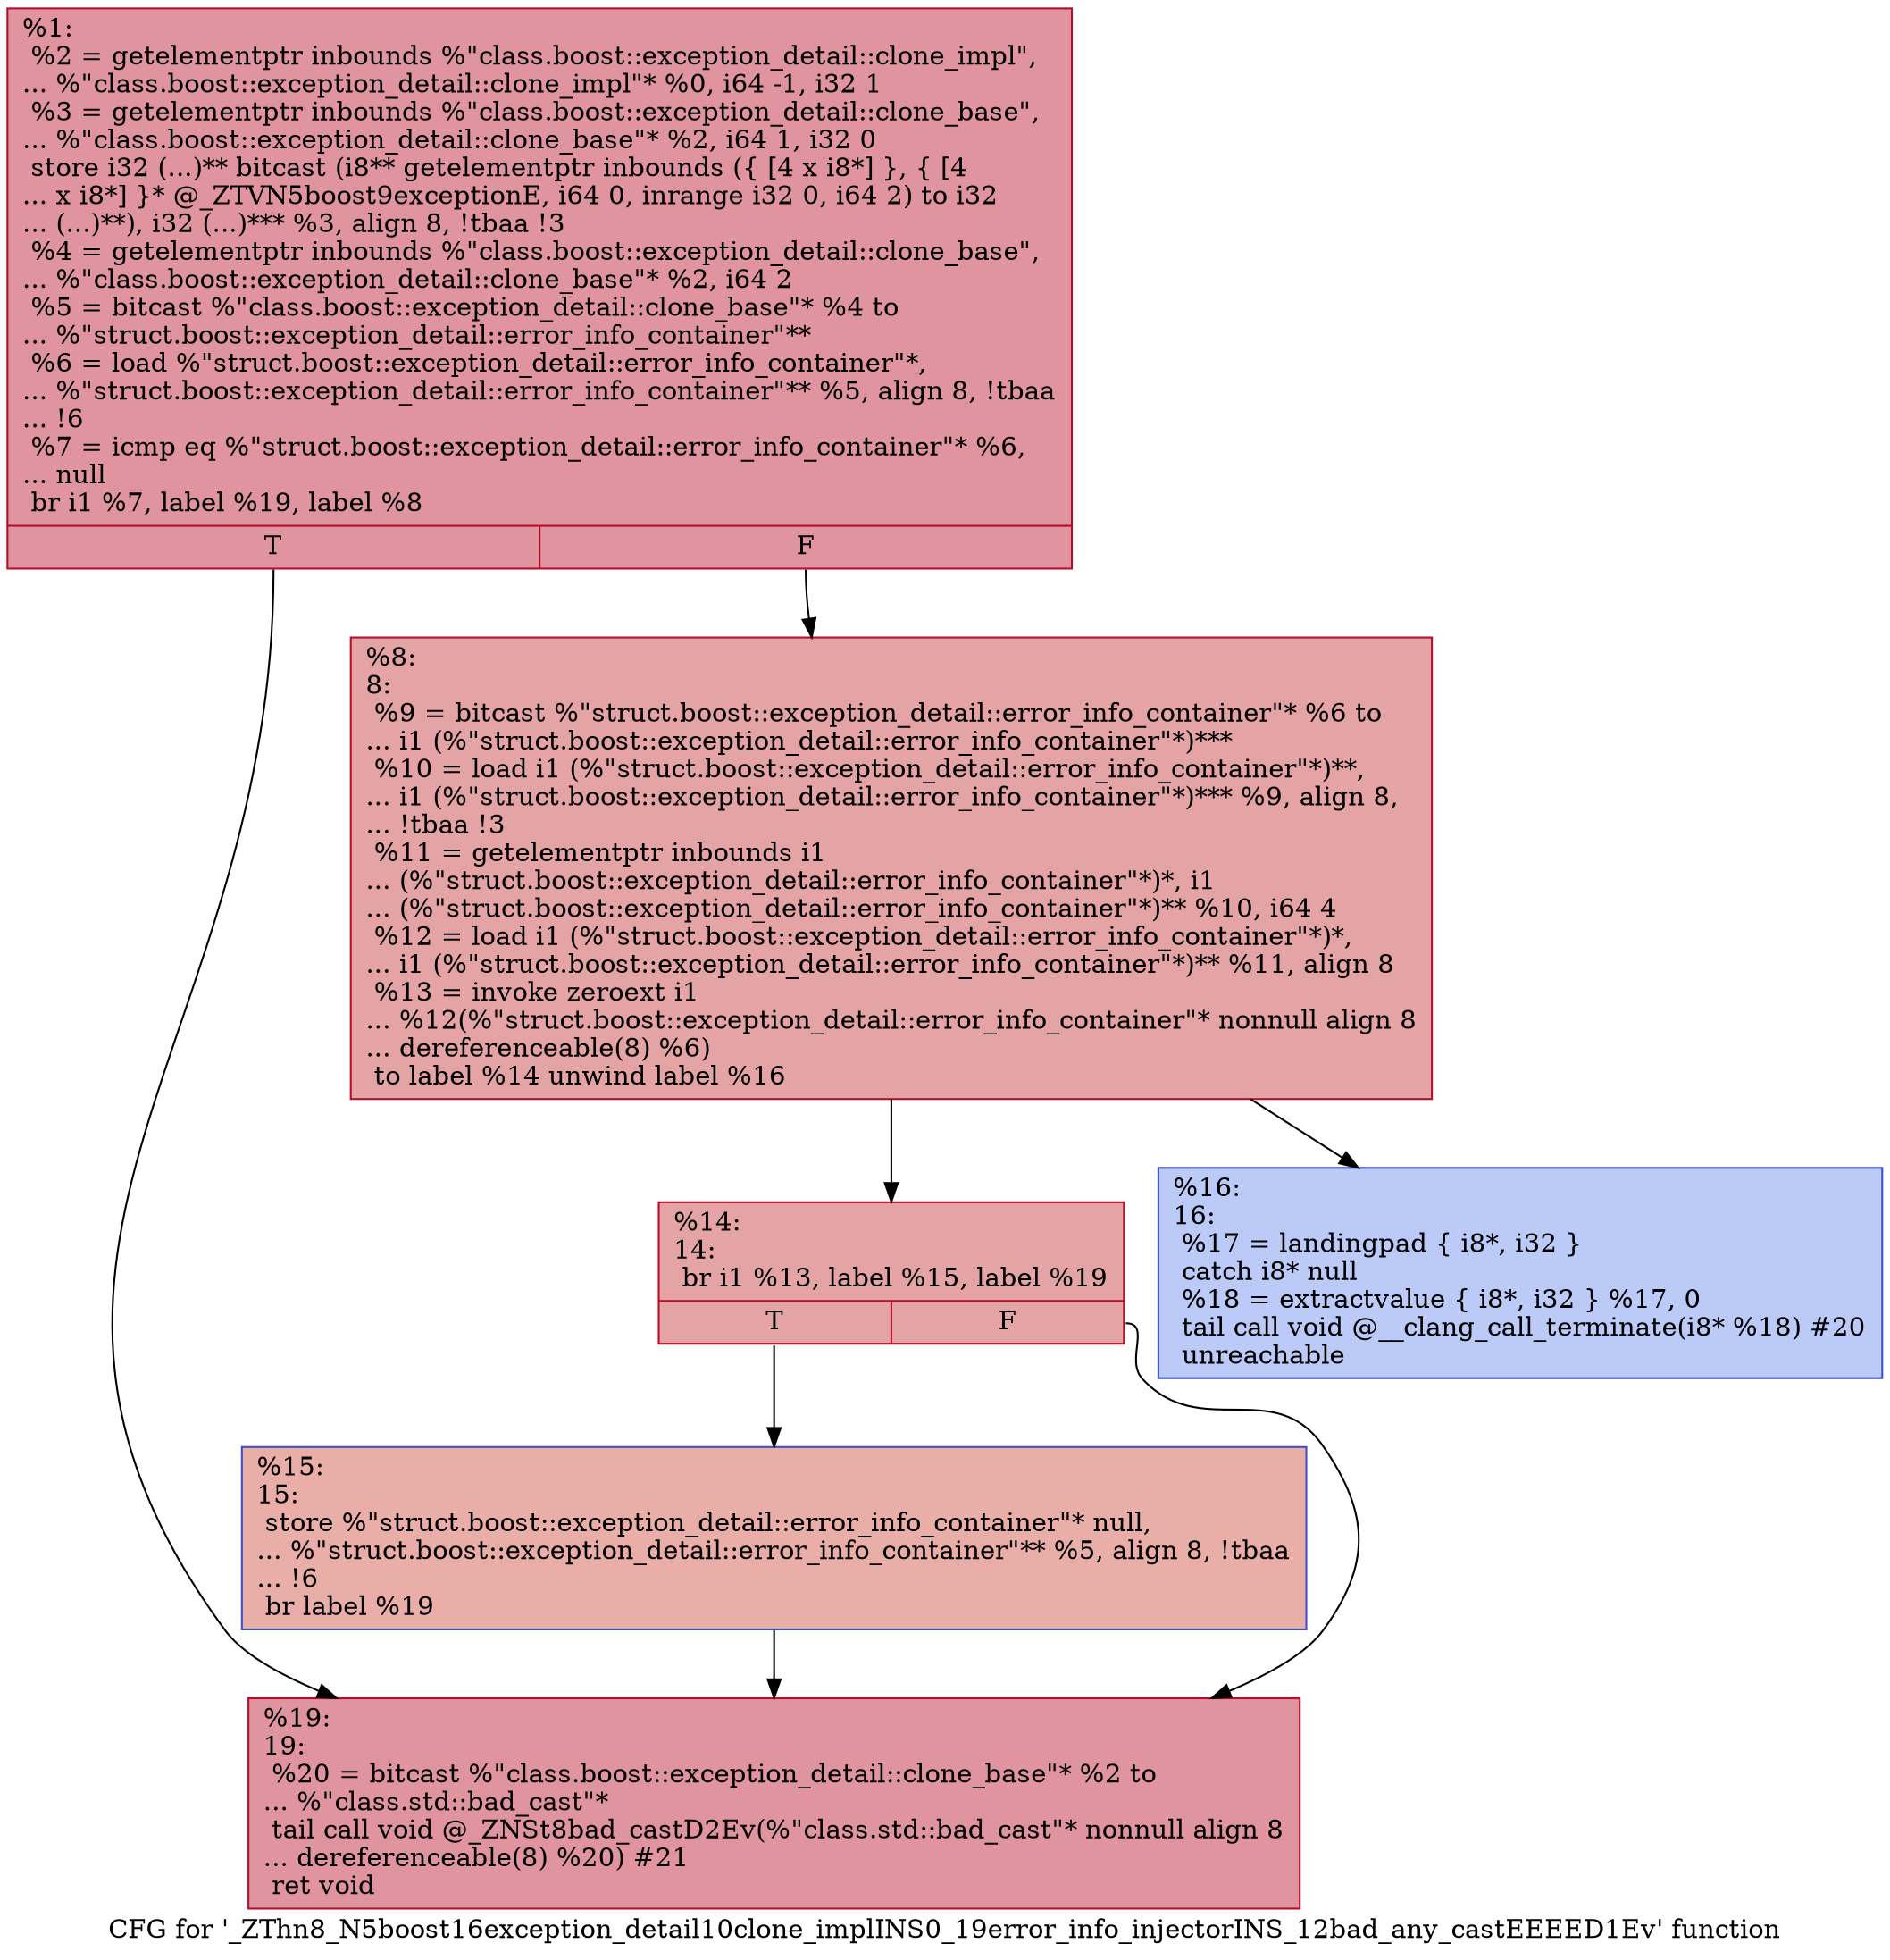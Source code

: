 digraph "CFG for '_ZThn8_N5boost16exception_detail10clone_implINS0_19error_info_injectorINS_12bad_any_castEEEED1Ev' function" {
	label="CFG for '_ZThn8_N5boost16exception_detail10clone_implINS0_19error_info_injectorINS_12bad_any_castEEEED1Ev' function";

	Node0x555c8d4485f0 [shape=record,color="#b70d28ff", style=filled, fillcolor="#b70d2870",label="{%1:\l  %2 = getelementptr inbounds %\"class.boost::exception_detail::clone_impl\",\l... %\"class.boost::exception_detail::clone_impl\"* %0, i64 -1, i32 1\l  %3 = getelementptr inbounds %\"class.boost::exception_detail::clone_base\",\l... %\"class.boost::exception_detail::clone_base\"* %2, i64 1, i32 0\l  store i32 (...)** bitcast (i8** getelementptr inbounds (\{ [4 x i8*] \}, \{ [4\l... x i8*] \}* @_ZTVN5boost9exceptionE, i64 0, inrange i32 0, i64 2) to i32\l... (...)**), i32 (...)*** %3, align 8, !tbaa !3\l  %4 = getelementptr inbounds %\"class.boost::exception_detail::clone_base\",\l... %\"class.boost::exception_detail::clone_base\"* %2, i64 2\l  %5 = bitcast %\"class.boost::exception_detail::clone_base\"* %4 to\l... %\"struct.boost::exception_detail::error_info_container\"**\l  %6 = load %\"struct.boost::exception_detail::error_info_container\"*,\l... %\"struct.boost::exception_detail::error_info_container\"** %5, align 8, !tbaa\l... !6\l  %7 = icmp eq %\"struct.boost::exception_detail::error_info_container\"* %6,\l... null\l  br i1 %7, label %19, label %8\l|{<s0>T|<s1>F}}"];
	Node0x555c8d4485f0:s0 -> Node0x555c8d4489a0;
	Node0x555c8d4485f0:s1 -> Node0x555c8d4489f0;
	Node0x555c8d4489f0 [shape=record,color="#b70d28ff", style=filled, fillcolor="#c32e3170",label="{%8:\l8:                                                \l  %9 = bitcast %\"struct.boost::exception_detail::error_info_container\"* %6 to\l... i1 (%\"struct.boost::exception_detail::error_info_container\"*)***\l  %10 = load i1 (%\"struct.boost::exception_detail::error_info_container\"*)**,\l... i1 (%\"struct.boost::exception_detail::error_info_container\"*)*** %9, align 8,\l... !tbaa !3\l  %11 = getelementptr inbounds i1\l... (%\"struct.boost::exception_detail::error_info_container\"*)*, i1\l... (%\"struct.boost::exception_detail::error_info_container\"*)** %10, i64 4\l  %12 = load i1 (%\"struct.boost::exception_detail::error_info_container\"*)*,\l... i1 (%\"struct.boost::exception_detail::error_info_container\"*)** %11, align 8\l  %13 = invoke zeroext i1\l... %12(%\"struct.boost::exception_detail::error_info_container\"* nonnull align 8\l... dereferenceable(8) %6)\l          to label %14 unwind label %16\l}"];
	Node0x555c8d4489f0 -> Node0x555c8d4488c0;
	Node0x555c8d4489f0 -> Node0x555c8d448d70;
	Node0x555c8d4488c0 [shape=record,color="#b70d28ff", style=filled, fillcolor="#c32e3170",label="{%14:\l14:                                               \l  br i1 %13, label %15, label %19\l|{<s0>T|<s1>F}}"];
	Node0x555c8d4488c0:s0 -> Node0x555c8d448ef0;
	Node0x555c8d4488c0:s1 -> Node0x555c8d4489a0;
	Node0x555c8d448ef0 [shape=record,color="#3d50c3ff", style=filled, fillcolor="#d0473d70",label="{%15:\l15:                                               \l  store %\"struct.boost::exception_detail::error_info_container\"* null,\l... %\"struct.boost::exception_detail::error_info_container\"** %5, align 8, !tbaa\l... !6\l  br label %19\l}"];
	Node0x555c8d448ef0 -> Node0x555c8d4489a0;
	Node0x555c8d448d70 [shape=record,color="#3d50c3ff", style=filled, fillcolor="#6687ed70",label="{%16:\l16:                                               \l  %17 = landingpad \{ i8*, i32 \}\l          catch i8* null\l  %18 = extractvalue \{ i8*, i32 \} %17, 0\l  tail call void @__clang_call_terminate(i8* %18) #20\l  unreachable\l}"];
	Node0x555c8d4489a0 [shape=record,color="#b70d28ff", style=filled, fillcolor="#b70d2870",label="{%19:\l19:                                               \l  %20 = bitcast %\"class.boost::exception_detail::clone_base\"* %2 to\l... %\"class.std::bad_cast\"*\l  tail call void @_ZNSt8bad_castD2Ev(%\"class.std::bad_cast\"* nonnull align 8\l... dereferenceable(8) %20) #21\l  ret void\l}"];
}
